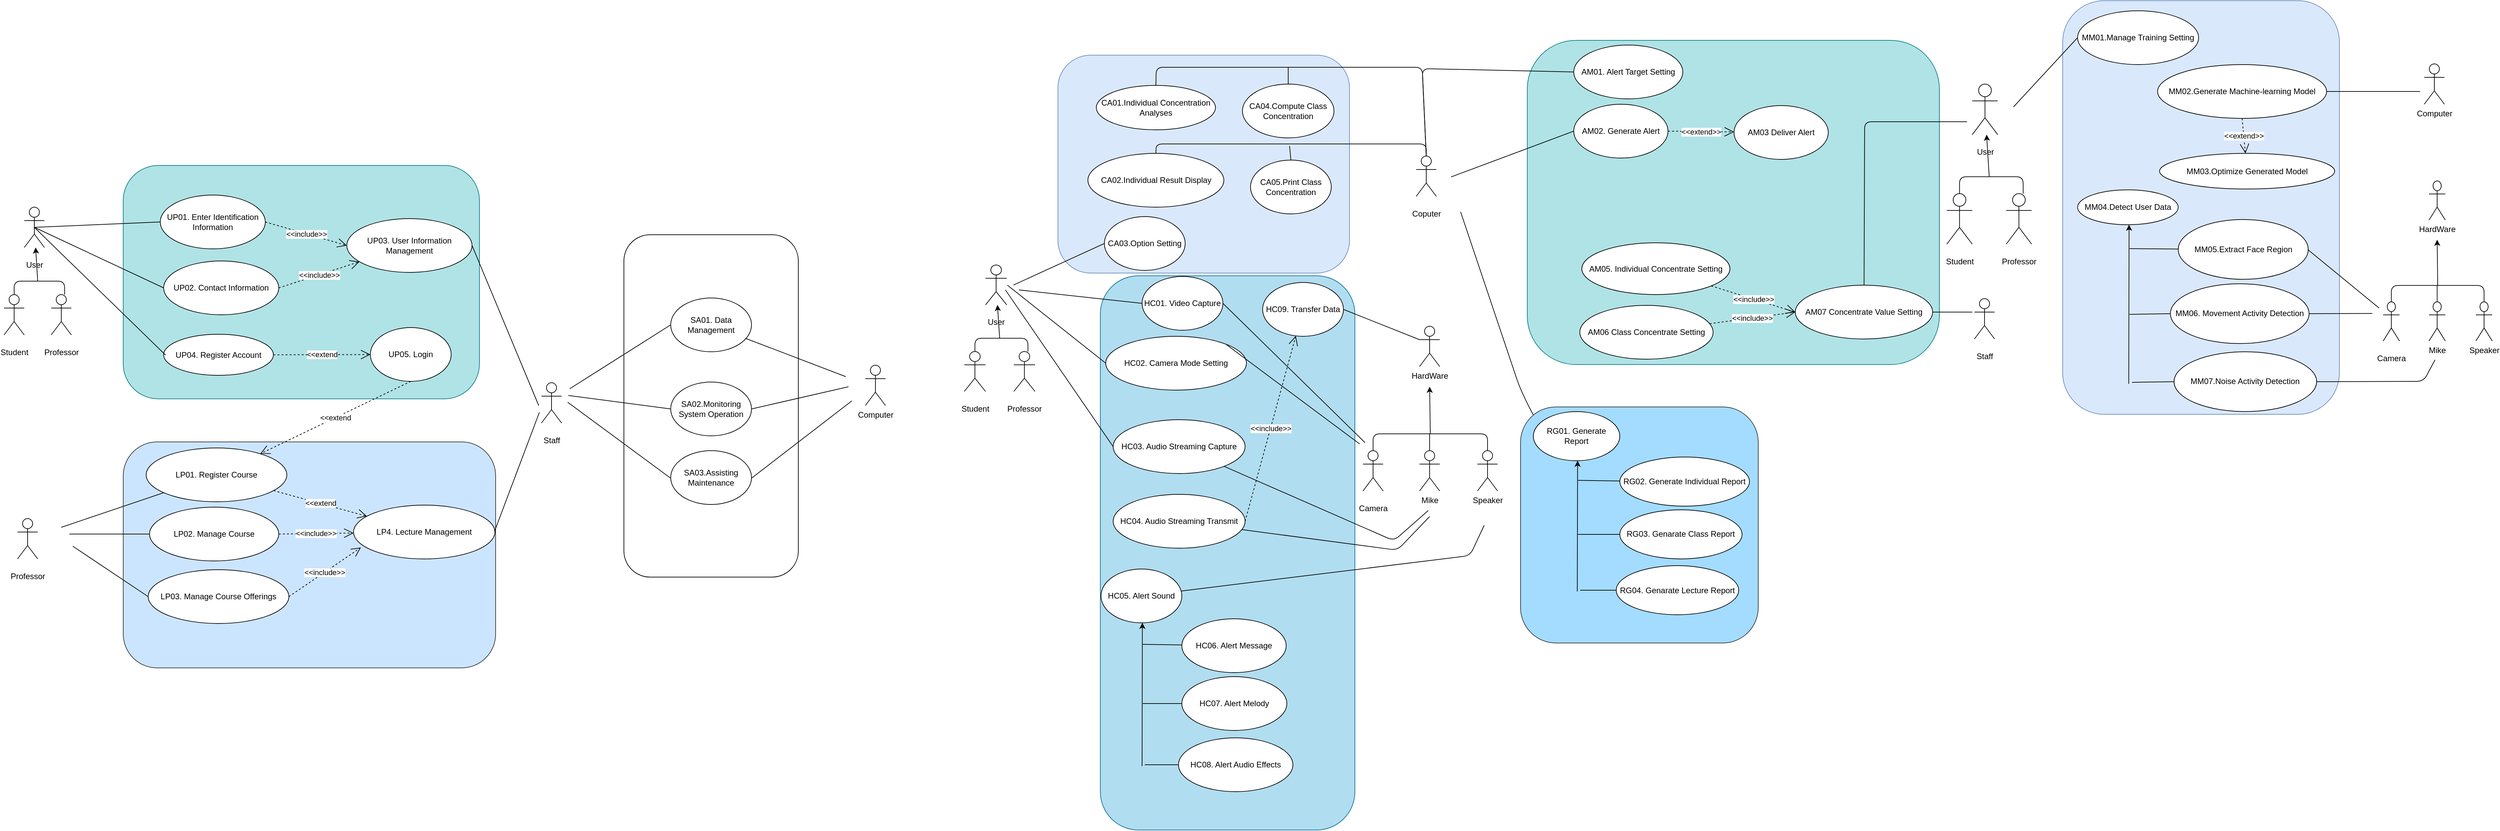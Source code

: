 <mxfile version="13.7.3" type="github">
  <diagram name="Page-1" id="2uesMoYBQppb85EzikAu">
    <mxGraphModel grid="0" background="none" shadow="0" math="0" pageHeight="1169" pageWidth="827" pageScale="1" page="0" fold="1" arrows="1" connect="1" tooltips="1" guides="1" gridSize="10" dy="1508" dx="2862">
      <root>
        <mxCell id="0" />
        <mxCell id="1" parent="0" />
        <mxCell value="" id="w20aldvowWxWnugQQkji-21" parent="1" vertex="1" style="rounded=1;whiteSpace=wrap;html=1;">
          <mxGeometry as="geometry" height="509" width="259" y="285" x="272.5" />
        </mxCell>
        <mxCell value="" id="01HrcIv9IHzVNZrcpmlx-238" parent="1" vertex="1" style="rounded=1;whiteSpace=wrap;html=1;fillColor=#cce5ff;strokeColor=#36393d;">
          <mxGeometry as="geometry" height="336" width="553" y="593" x="-471" />
        </mxCell>
        <mxCell value="" id="01HrcIv9IHzVNZrcpmlx-237" parent="1" vertex="1" style="rounded=1;whiteSpace=wrap;html=1;fillColor=#b0e3e6;strokeColor=#0e8088;">
          <mxGeometry as="geometry" height="347" width="529" y="182" x="-471" />
        </mxCell>
        <mxCell value="" id="01HrcIv9IHzVNZrcpmlx-190" parent="1" vertex="1" style="rounded=1;whiteSpace=wrap;html=1;fillColor=#b0e3e6;strokeColor=#0e8088;">
          <mxGeometry as="geometry" height="482" width="612" y="-4" x="1614" />
        </mxCell>
        <mxCell value="" id="01HrcIv9IHzVNZrcpmlx-131" parent="1" vertex="1" style="rounded=1;whiteSpace=wrap;html=1;fillColor=#b1ddf0;strokeColor=#10739e;">
          <mxGeometry as="geometry" height="824" width="378" y="346" x="980" />
        </mxCell>
        <mxCell value="" id="01HrcIv9IHzVNZrcpmlx-130" parent="1" vertex="1" style="rounded=1;whiteSpace=wrap;html=1;fillColor=#dae8fc;strokeColor=#6c8ebf;">
          <mxGeometry as="geometry" height="324" width="433" y="18" x="917" />
        </mxCell>
        <mxCell value="" id="01HrcIv9IHzVNZrcpmlx-50" parent="1" vertex="1" style="group" connectable="0">
          <mxGeometry as="geometry" height="190" width="100" y="244" x="-648" />
        </mxCell>
        <mxCell value="&lt;p&gt;Student&lt;/p&gt;" id="01HrcIv9IHzVNZrcpmlx-3" parent="01HrcIv9IHzVNZrcpmlx-50" vertex="1" style="shape=umlActor;verticalLabelPosition=bottom;verticalAlign=top;html=1;outlineConnect=0;">
          <mxGeometry as="geometry" height="60" width="30" y="130" />
        </mxCell>
        <mxCell value="&lt;p&gt;Professor&lt;/p&gt;&lt;p&gt;&lt;br&gt;&lt;/p&gt;" id="01HrcIv9IHzVNZrcpmlx-4" parent="01HrcIv9IHzVNZrcpmlx-50" vertex="1" style="shape=umlActor;verticalLabelPosition=bottom;verticalAlign=top;html=1;outlineConnect=0;">
          <mxGeometry as="geometry" height="60" width="30" y="130" x="70" />
        </mxCell>
        <mxCell value="&lt;p&gt;User&lt;br&gt;&lt;/p&gt;" id="01HrcIv9IHzVNZrcpmlx-43" parent="01HrcIv9IHzVNZrcpmlx-50" vertex="1" style="shape=umlActor;verticalLabelPosition=bottom;verticalAlign=top;html=1;outlineConnect=0;">
          <mxGeometry as="geometry" height="60" width="30" x="30" />
        </mxCell>
        <mxCell value="" id="01HrcIv9IHzVNZrcpmlx-44" parent="01HrcIv9IHzVNZrcpmlx-50" style="endArrow=none;html=1;exitX=0.5;exitY=0;exitDx=0;exitDy=0;exitPerimeter=0;" edge="1" source="01HrcIv9IHzVNZrcpmlx-3">
          <mxGeometry as="geometry" height="50" width="50" relative="1">
            <mxPoint as="sourcePoint" y="190" x="340" />
            <mxPoint as="targetPoint" y="130" x="90" />
            <Array as="points">
              <mxPoint y="110" x="15" />
              <mxPoint y="110" x="90" />
            </Array>
          </mxGeometry>
        </mxCell>
        <mxCell value="" id="01HrcIv9IHzVNZrcpmlx-45" parent="01HrcIv9IHzVNZrcpmlx-50" style="endArrow=classic;html=1;" edge="1" target="01HrcIv9IHzVNZrcpmlx-43">
          <mxGeometry as="geometry" height="50" width="50" relative="1">
            <mxPoint as="sourcePoint" y="110" x="50" />
            <mxPoint as="targetPoint" y="70" x="60" />
          </mxGeometry>
        </mxCell>
        <mxCell value="UP01. Enter Identification Information" id="01HrcIv9IHzVNZrcpmlx-52" parent="1" vertex="1" style="ellipse;whiteSpace=wrap;html=1;">
          <mxGeometry as="geometry" height="80" width="156" y="226" x="-416" />
        </mxCell>
        <mxCell value="" id="01HrcIv9IHzVNZrcpmlx-53" parent="1" style="endArrow=none;html=1;entryX=0;entryY=0.5;entryDx=0;entryDy=0;exitX=0.5;exitY=0.5;exitDx=0;exitDy=0;exitPerimeter=0;" edge="1" source="01HrcIv9IHzVNZrcpmlx-43" target="01HrcIv9IHzVNZrcpmlx-52">
          <mxGeometry as="geometry" height="50" width="50" relative="1">
            <mxPoint as="sourcePoint" y="274" x="-597" />
            <mxPoint as="targetPoint" y="437" x="-217" />
          </mxGeometry>
        </mxCell>
        <mxCell value="UP02. Contact Information" id="01HrcIv9IHzVNZrcpmlx-54" parent="1" vertex="1" style="ellipse;whiteSpace=wrap;html=1;">
          <mxGeometry as="geometry" height="80" width="171" y="324" x="-411" />
        </mxCell>
        <mxCell value="UP04. Register Account" id="01HrcIv9IHzVNZrcpmlx-55" parent="1" vertex="1" style="ellipse;whiteSpace=wrap;html=1;">
          <mxGeometry as="geometry" height="61" width="163" y="433" x="-411" />
        </mxCell>
        <mxCell value="UP03. User Information Management" id="01HrcIv9IHzVNZrcpmlx-56" parent="1" vertex="1" style="ellipse;whiteSpace=wrap;html=1;">
          <mxGeometry as="geometry" height="80" width="186" y="261" x="-139" />
        </mxCell>
        <mxCell value="&amp;lt;&amp;lt;include&amp;gt;&amp;gt;" id="01HrcIv9IHzVNZrcpmlx-58" parent="1" style="endArrow=open;endSize=12;dashed=1;html=1;entryX=0;entryY=0.5;entryDx=0;entryDy=0;exitX=1;exitY=0.5;exitDx=0;exitDy=0;" edge="1" source="01HrcIv9IHzVNZrcpmlx-52" target="01HrcIv9IHzVNZrcpmlx-56">
          <mxGeometry as="geometry" width="160" relative="1">
            <mxPoint as="sourcePoint" y="289" x="-255" />
            <mxPoint as="targetPoint" y="402" x="-208" />
          </mxGeometry>
        </mxCell>
        <mxCell value="&amp;lt;&amp;lt;include&amp;gt;&amp;gt;" id="01HrcIv9IHzVNZrcpmlx-60" parent="1" style="endArrow=open;endSize=12;dashed=1;html=1;exitX=1;exitY=0.5;exitDx=0;exitDy=0;" edge="1" source="01HrcIv9IHzVNZrcpmlx-54" target="01HrcIv9IHzVNZrcpmlx-56">
          <mxGeometry as="geometry" width="160" relative="1">
            <mxPoint as="sourcePoint" y="309" x="-235" />
            <mxPoint as="targetPoint" y="381" x="-162" />
          </mxGeometry>
        </mxCell>
        <mxCell value="" id="01HrcIv9IHzVNZrcpmlx-61" parent="1" style="endArrow=none;html=1;entryX=0;entryY=0.5;entryDx=0;entryDy=0;exitX=0.5;exitY=0.5;exitDx=0;exitDy=0;exitPerimeter=0;" edge="1" source="01HrcIv9IHzVNZrcpmlx-43" target="01HrcIv9IHzVNZrcpmlx-54">
          <mxGeometry as="geometry" height="50" width="50" relative="1">
            <mxPoint as="sourcePoint" y="295" x="-556" />
            <mxPoint as="targetPoint" y="276" x="-406" />
          </mxGeometry>
        </mxCell>
        <mxCell value="" id="01HrcIv9IHzVNZrcpmlx-62" parent="1" style="endArrow=none;html=1;" edge="1">
          <mxGeometry as="geometry" height="50" width="50" relative="1">
            <mxPoint as="sourcePoint" y="274" x="-603" />
            <mxPoint as="targetPoint" y="464" x="-408" />
          </mxGeometry>
        </mxCell>
        <mxCell value="LP01. Register Course" id="01HrcIv9IHzVNZrcpmlx-63" parent="1" vertex="1" style="ellipse;whiteSpace=wrap;html=1;">
          <mxGeometry as="geometry" height="80" width="209" y="602" x="-437" />
        </mxCell>
        <mxCell value="" id="01HrcIv9IHzVNZrcpmlx-64" parent="1" style="endArrow=none;html=1;" edge="1" target="01HrcIv9IHzVNZrcpmlx-63">
          <mxGeometry as="geometry" height="50" width="50" relative="1">
            <mxPoint as="sourcePoint" y="720" x="-563" />
            <mxPoint as="targetPoint" y="437" x="-217" />
          </mxGeometry>
        </mxCell>
        <mxCell value="LP02. Manage Course" id="01HrcIv9IHzVNZrcpmlx-65" parent="1" vertex="1" style="ellipse;whiteSpace=wrap;html=1;">
          <mxGeometry as="geometry" height="80" width="192" y="690" x="-432" />
        </mxCell>
        <mxCell value="LP03. Manage Course Offerings" id="01HrcIv9IHzVNZrcpmlx-66" parent="1" vertex="1" style="ellipse;whiteSpace=wrap;html=1;">
          <mxGeometry as="geometry" height="80" width="209" y="783" x="-434" />
        </mxCell>
        <mxCell value="LP4. Lecture Management" id="01HrcIv9IHzVNZrcpmlx-67" parent="1" vertex="1" style="ellipse;whiteSpace=wrap;html=1;">
          <mxGeometry as="geometry" height="80" width="210" y="687" x="-129" />
        </mxCell>
        <mxCell value="&amp;lt;&amp;lt;include&amp;gt;&amp;gt;" id="01HrcIv9IHzVNZrcpmlx-70" parent="1" style="endArrow=open;endSize=12;dashed=1;html=1;exitX=1;exitY=0.5;exitDx=0;exitDy=0;" edge="1" source="01HrcIv9IHzVNZrcpmlx-65" target="01HrcIv9IHzVNZrcpmlx-67">
          <mxGeometry as="geometry" width="160" relative="1">
            <mxPoint as="sourcePoint" y="652" x="-218" />
            <mxPoint as="targetPoint" y="701.559" x="-132.614" />
          </mxGeometry>
        </mxCell>
        <mxCell value="&amp;lt;&amp;lt;include&amp;gt;&amp;gt;" id="01HrcIv9IHzVNZrcpmlx-71" parent="1" style="endArrow=open;endSize=12;dashed=1;html=1;exitX=1;exitY=0.5;exitDx=0;exitDy=0;entryX=0.052;entryY=0.788;entryDx=0;entryDy=0;entryPerimeter=0;" edge="1" source="01HrcIv9IHzVNZrcpmlx-66" target="01HrcIv9IHzVNZrcpmlx-67">
          <mxGeometry as="geometry" width="160" relative="1">
            <mxPoint as="sourcePoint" y="740" x="-230" />
            <mxPoint as="targetPoint" y="738.375" x="-179.626" />
          </mxGeometry>
        </mxCell>
        <mxCell value="" id="01HrcIv9IHzVNZrcpmlx-72" parent="1" style="endArrow=none;html=1;entryX=0;entryY=0.5;entryDx=0;entryDy=0;" edge="1" target="01HrcIv9IHzVNZrcpmlx-65">
          <mxGeometry as="geometry" height="50" width="50" relative="1">
            <mxPoint as="sourcePoint" y="730" x="-551" />
            <mxPoint as="targetPoint" y="614.484" x="-358.755" />
          </mxGeometry>
        </mxCell>
        <mxCell value="" id="01HrcIv9IHzVNZrcpmlx-73" parent="1" style="endArrow=none;html=1;entryX=0;entryY=0.5;entryDx=0;entryDy=0;" edge="1" target="01HrcIv9IHzVNZrcpmlx-66">
          <mxGeometry as="geometry" height="50" width="50" relative="1">
            <mxPoint as="sourcePoint" y="748" x="-546" />
            <mxPoint as="targetPoint" y="740" x="-422" />
          </mxGeometry>
        </mxCell>
        <mxCell value="HC01. Video Capture" id="01HrcIv9IHzVNZrcpmlx-75" parent="1" vertex="1" style="ellipse;whiteSpace=wrap;html=1;">
          <mxGeometry as="geometry" height="80" width="120" y="347" x="1042" />
        </mxCell>
        <mxCell value="HC02. Camera Mode Setting" id="01HrcIv9IHzVNZrcpmlx-76" parent="1" vertex="1" style="ellipse;whiteSpace=wrap;html=1;">
          <mxGeometry as="geometry" height="80" width="209" y="436" x="988" />
        </mxCell>
        <mxCell value="" id="01HrcIv9IHzVNZrcpmlx-77" parent="1" style="endArrow=none;html=1;exitX=1;exitY=0.5;exitDx=0;exitDy=0;" edge="1" source="01HrcIv9IHzVNZrcpmlx-75">
          <mxGeometry as="geometry" height="50" width="50" relative="1">
            <mxPoint as="sourcePoint" y="543" x="767" />
            <mxPoint as="targetPoint" y="594" x="1373" />
          </mxGeometry>
        </mxCell>
        <mxCell value="" id="01HrcIv9IHzVNZrcpmlx-78" parent="1" style="endArrow=none;html=1;exitX=0;exitY=0.5;exitDx=0;exitDy=0;" edge="1" source="01HrcIv9IHzVNZrcpmlx-76">
          <mxGeometry as="geometry" height="50" width="50" relative="1">
            <mxPoint as="sourcePoint" y="632.85" x="1347" />
            <mxPoint as="targetPoint" y="360" x="842" />
          </mxGeometry>
        </mxCell>
        <mxCell value="HC03. Audio Streaming Capture" id="01HrcIv9IHzVNZrcpmlx-79" parent="1" vertex="1" style="ellipse;whiteSpace=wrap;html=1;">
          <mxGeometry as="geometry" height="80" width="196" y="560" x="999" />
        </mxCell>
        <mxCell value="HC04. Audio Streaming Transmit" id="01HrcIv9IHzVNZrcpmlx-80" parent="1" vertex="1" style="ellipse;whiteSpace=wrap;html=1;">
          <mxGeometry as="geometry" height="80" width="196" y="671" x="999" />
        </mxCell>
        <mxCell value="" id="01HrcIv9IHzVNZrcpmlx-81" parent="1" style="endArrow=none;html=1;" edge="1" source="01HrcIv9IHzVNZrcpmlx-79">
          <mxGeometry as="geometry" height="50" width="50" relative="1">
            <mxPoint as="sourcePoint" y="543" x="767" />
            <mxPoint as="targetPoint" y="695" x="1467" />
            <Array as="points">
              <mxPoint y="740" x="1416" />
            </Array>
          </mxGeometry>
        </mxCell>
        <mxCell value="" id="01HrcIv9IHzVNZrcpmlx-82" parent="1" style="endArrow=none;html=1;" edge="1" source="01HrcIv9IHzVNZrcpmlx-80">
          <mxGeometry as="geometry" height="50" width="50" relative="1">
            <mxPoint as="sourcePoint" y="543" x="767" />
            <mxPoint as="targetPoint" y="704" x="1469" />
            <Array as="points">
              <mxPoint y="754" x="1421" />
            </Array>
          </mxGeometry>
        </mxCell>
        <mxCell value="" id="01HrcIv9IHzVNZrcpmlx-92" parent="1" vertex="1" style="group" connectable="0">
          <mxGeometry as="geometry" height="331" width="285" y="782" x="981" />
        </mxCell>
        <mxCell value="HC06. Alert Message" id="01HrcIv9IHzVNZrcpmlx-83" parent="01HrcIv9IHzVNZrcpmlx-92" vertex="1" style="ellipse;whiteSpace=wrap;html=1;">
          <mxGeometry as="geometry" height="80" width="155" y="74" x="120" />
        </mxCell>
        <mxCell value="HC07. Alert Melody" id="01HrcIv9IHzVNZrcpmlx-84" parent="01HrcIv9IHzVNZrcpmlx-92" vertex="1" style="ellipse;whiteSpace=wrap;html=1;">
          <mxGeometry as="geometry" height="80" width="156" y="160" x="120" />
        </mxCell>
        <mxCell value="HC08. Alert Audio Effects" id="01HrcIv9IHzVNZrcpmlx-85" parent="01HrcIv9IHzVNZrcpmlx-92" vertex="1" style="ellipse;whiteSpace=wrap;html=1;">
          <mxGeometry as="geometry" height="80" width="170" y="251" x="115" />
        </mxCell>
        <mxCell value="" id="01HrcIv9IHzVNZrcpmlx-91" parent="01HrcIv9IHzVNZrcpmlx-92" vertex="1" style="group" connectable="0">
          <mxGeometry as="geometry" height="293" width="120" />
        </mxCell>
        <mxCell value="HC05. Alert Sound" id="01HrcIv9IHzVNZrcpmlx-86" parent="01HrcIv9IHzVNZrcpmlx-91" vertex="1" style="ellipse;whiteSpace=wrap;html=1;">
          <mxGeometry as="geometry" height="80" width="120" />
        </mxCell>
        <mxCell value="" id="01HrcIv9IHzVNZrcpmlx-87" parent="01HrcIv9IHzVNZrcpmlx-91" style="endArrow=classic;html=1;" edge="1">
          <mxGeometry as="geometry" height="50" width="50" relative="1">
            <mxPoint as="sourcePoint" y="293" x="61" />
            <mxPoint as="targetPoint" y="79.989" x="61.423" />
          </mxGeometry>
        </mxCell>
        <mxCell value="" id="01HrcIv9IHzVNZrcpmlx-88" parent="01HrcIv9IHzVNZrcpmlx-91" style="endArrow=none;html=1;" edge="1" target="01HrcIv9IHzVNZrcpmlx-83">
          <mxGeometry as="geometry" height="50" width="50" relative="1">
            <mxPoint as="sourcePoint" y="112" x="62" />
            <mxPoint as="targetPoint" y="15" x="85" />
          </mxGeometry>
        </mxCell>
        <mxCell value="" id="01HrcIv9IHzVNZrcpmlx-89" parent="01HrcIv9IHzVNZrcpmlx-91" style="endArrow=none;html=1;entryX=0;entryY=0.5;entryDx=0;entryDy=0;" edge="1" target="01HrcIv9IHzVNZrcpmlx-84">
          <mxGeometry as="geometry" height="50" width="50" relative="1">
            <mxPoint as="sourcePoint" y="200" x="62" />
            <mxPoint as="targetPoint" y="122.983" x="130.019" />
          </mxGeometry>
        </mxCell>
        <mxCell value="" id="01HrcIv9IHzVNZrcpmlx-90" parent="01HrcIv9IHzVNZrcpmlx-91" style="endArrow=none;html=1;entryX=0;entryY=0.5;entryDx=0;entryDy=0;" edge="1" target="01HrcIv9IHzVNZrcpmlx-85">
          <mxGeometry as="geometry" height="50" width="50" relative="1">
            <mxPoint as="sourcePoint" y="291" x="65" />
            <mxPoint as="targetPoint" y="210" x="130" />
          </mxGeometry>
        </mxCell>
        <mxCell value="" id="01HrcIv9IHzVNZrcpmlx-93" parent="1" style="endArrow=none;html=1;" edge="1" source="01HrcIv9IHzVNZrcpmlx-86">
          <mxGeometry as="geometry" height="50" width="50" relative="1">
            <mxPoint as="sourcePoint" y="682.973" x="1151.396" />
            <mxPoint as="targetPoint" y="717" x="1550" />
            <Array as="points">
              <mxPoint y="762" x="1529" />
            </Array>
          </mxGeometry>
        </mxCell>
        <mxCell value="" id="01HrcIv9IHzVNZrcpmlx-112" parent="1" vertex="1" style="group" connectable="0">
          <mxGeometry as="geometry" height="188" width="105" y="330" x="778" />
        </mxCell>
        <mxCell value="&lt;p&gt;Student&lt;/p&gt;" id="01HrcIv9IHzVNZrcpmlx-113" parent="01HrcIv9IHzVNZrcpmlx-112" vertex="1" style="shape=umlActor;verticalLabelPosition=bottom;verticalAlign=top;html=1;outlineConnect=0;">
          <mxGeometry as="geometry" height="59.368" width="31.5" y="128.632" />
        </mxCell>
        <mxCell value="&lt;p&gt;Professor&lt;/p&gt;&lt;p&gt;&lt;br&gt;&lt;/p&gt;" id="01HrcIv9IHzVNZrcpmlx-114" parent="01HrcIv9IHzVNZrcpmlx-112" vertex="1" style="shape=umlActor;verticalLabelPosition=bottom;verticalAlign=top;html=1;outlineConnect=0;">
          <mxGeometry as="geometry" height="59.368" width="31.5" y="128.632" x="73.5" />
        </mxCell>
        <mxCell value="&lt;p&gt;User&lt;br&gt;&lt;/p&gt;" id="01HrcIv9IHzVNZrcpmlx-115" parent="01HrcIv9IHzVNZrcpmlx-112" vertex="1" style="shape=umlActor;verticalLabelPosition=bottom;verticalAlign=top;html=1;outlineConnect=0;">
          <mxGeometry as="geometry" height="59.368" width="31.5" x="31.5" />
        </mxCell>
        <mxCell value="" id="01HrcIv9IHzVNZrcpmlx-116" parent="01HrcIv9IHzVNZrcpmlx-112" style="endArrow=none;html=1;exitX=0.5;exitY=0;exitDx=0;exitDy=0;exitPerimeter=0;" edge="1" source="01HrcIv9IHzVNZrcpmlx-113">
          <mxGeometry as="geometry" height="50" width="50" relative="1">
            <mxPoint as="sourcePoint" y="188" x="357.0" />
            <mxPoint as="targetPoint" y="128.632" x="94.5" />
            <Array as="points">
              <mxPoint y="108.842" x="15.75" />
              <mxPoint y="108.842" x="94.5" />
            </Array>
          </mxGeometry>
        </mxCell>
        <mxCell value="" id="01HrcIv9IHzVNZrcpmlx-117" parent="01HrcIv9IHzVNZrcpmlx-112" style="endArrow=classic;html=1;" edge="1" target="01HrcIv9IHzVNZrcpmlx-115">
          <mxGeometry as="geometry" height="50" width="50" relative="1">
            <mxPoint as="sourcePoint" y="108.842" x="52.5" />
            <mxPoint as="targetPoint" y="69.263" x="63" />
          </mxGeometry>
        </mxCell>
        <mxCell value="" id="01HrcIv9IHzVNZrcpmlx-118" parent="1" style="endArrow=none;html=1;exitX=0;exitY=0.5;exitDx=0;exitDy=0;" edge="1" source="01HrcIv9IHzVNZrcpmlx-75">
          <mxGeometry as="geometry" height="50" width="50" relative="1">
            <mxPoint as="sourcePoint" y="486" x="998" />
            <mxPoint as="targetPoint" y="367" x="859" />
          </mxGeometry>
        </mxCell>
        <mxCell value="" id="01HrcIv9IHzVNZrcpmlx-119" parent="1" style="endArrow=none;html=1;exitX=1;exitY=0;exitDx=0;exitDy=0;" edge="1" source="01HrcIv9IHzVNZrcpmlx-76">
          <mxGeometry as="geometry" height="50" width="50" relative="1">
            <mxPoint as="sourcePoint" y="486" x="998" />
            <mxPoint as="targetPoint" y="596" x="1365" />
          </mxGeometry>
        </mxCell>
        <mxCell value="" id="01HrcIv9IHzVNZrcpmlx-120" parent="1" style="endArrow=none;html=1;exitX=0;exitY=0.5;exitDx=0;exitDy=0;" edge="1" source="01HrcIv9IHzVNZrcpmlx-79">
          <mxGeometry as="geometry" height="50" width="50" relative="1">
            <mxPoint as="sourcePoint" y="486" x="998" />
            <mxPoint as="targetPoint" y="367" x="839" />
          </mxGeometry>
        </mxCell>
        <mxCell value="CA01.Individual Concentration Analyses" id="01HrcIv9IHzVNZrcpmlx-122" parent="1" vertex="1" style="ellipse;whiteSpace=wrap;html=1;">
          <mxGeometry as="geometry" height="66" width="177" y="63" x="974" />
        </mxCell>
        <mxCell value="CA02.Individual Result Display" id="01HrcIv9IHzVNZrcpmlx-123" parent="1" vertex="1" style="ellipse;whiteSpace=wrap;html=1;">
          <mxGeometry as="geometry" height="80" width="202" y="164" x="961.5" />
        </mxCell>
        <mxCell value="CA03.Option Setting" id="01HrcIv9IHzVNZrcpmlx-126" parent="1" vertex="1" style="ellipse;whiteSpace=wrap;html=1;">
          <mxGeometry as="geometry" height="80" width="120" y="258" x="986" />
        </mxCell>
        <mxCell value="" id="01HrcIv9IHzVNZrcpmlx-127" parent="1" style="endArrow=none;html=1;exitX=0;exitY=0.5;exitDx=0;exitDy=0;entryX=1;entryY=0.333;entryDx=0;entryDy=0;entryPerimeter=0;" edge="1" source="01HrcIv9IHzVNZrcpmlx-126">
          <mxGeometry as="geometry" height="50" width="50" relative="1">
            <mxPoint as="sourcePoint" y="397" x="1052" />
            <mxPoint as="targetPoint" y="359.789" x="851" />
          </mxGeometry>
        </mxCell>
        <mxCell value="" id="01HrcIv9IHzVNZrcpmlx-128" parent="1" style="endArrow=none;html=1;exitX=0.5;exitY=0;exitDx=0;exitDy=0;entryX=0.5;entryY=0;entryDx=0;entryDy=0;entryPerimeter=0;" edge="1" source="01HrcIv9IHzVNZrcpmlx-122" target="01HrcIv9IHzVNZrcpmlx-277">
          <mxGeometry as="geometry" height="50" width="50" relative="1">
            <mxPoint as="sourcePoint" y="446" x="1173" />
            <mxPoint as="targetPoint" y="396" x="1223" />
            <Array as="points">
              <mxPoint y="36" x="1063" />
              <mxPoint y="36" x="1458" />
            </Array>
          </mxGeometry>
        </mxCell>
        <mxCell value="" id="01HrcIv9IHzVNZrcpmlx-129" parent="1" style="endArrow=none;html=1;exitX=0.5;exitY=0;exitDx=0;exitDy=0;entryX=0.5;entryY=0;entryDx=0;entryDy=0;entryPerimeter=0;" edge="1" source="01HrcIv9IHzVNZrcpmlx-123" target="01HrcIv9IHzVNZrcpmlx-277">
          <mxGeometry as="geometry" height="50" width="50" relative="1">
            <mxPoint as="sourcePoint" y="134" x="1231" />
            <mxPoint as="targetPoint" y="192" x="1416" />
            <Array as="points">
              <mxPoint y="150" x="1063" />
              <mxPoint y="150" x="1464" />
            </Array>
          </mxGeometry>
        </mxCell>
        <mxCell value="CA04.Compute Class Concentration" id="01HrcIv9IHzVNZrcpmlx-132" parent="1" vertex="1" style="ellipse;whiteSpace=wrap;html=1;">
          <mxGeometry as="geometry" height="80" width="136" y="61" x="1191" />
        </mxCell>
        <mxCell value="CA05.Print Class Concentration" id="01HrcIv9IHzVNZrcpmlx-133" parent="1" vertex="1" style="ellipse;whiteSpace=wrap;html=1;">
          <mxGeometry as="geometry" height="80" width="120" y="174" x="1203" />
        </mxCell>
        <mxCell value="" id="01HrcIv9IHzVNZrcpmlx-134" parent="1" style="endArrow=none;html=1;exitX=0.5;exitY=0;exitDx=0;exitDy=0;" edge="1" source="01HrcIv9IHzVNZrcpmlx-133">
          <mxGeometry as="geometry" height="50" width="50" relative="1">
            <mxPoint as="sourcePoint" y="210" x="1206.5" />
            <mxPoint as="targetPoint" y="153" x="1261" />
            <Array as="points" />
          </mxGeometry>
        </mxCell>
        <mxCell value="" id="01HrcIv9IHzVNZrcpmlx-136" parent="1" style="endArrow=none;html=1;" edge="1" source="01HrcIv9IHzVNZrcpmlx-132">
          <mxGeometry as="geometry" height="50" width="50" relative="1">
            <mxPoint as="sourcePoint" y="390" x="1192" />
            <mxPoint as="targetPoint" y="36" x="1259" />
          </mxGeometry>
        </mxCell>
        <mxCell value="" id="01HrcIv9IHzVNZrcpmlx-174" parent="1" style="endArrow=none;html=1;entryX=0.093;entryY=0.37;entryDx=0;entryDy=0;entryPerimeter=0;" edge="1" target="01HrcIv9IHzVNZrcpmlx-166">
          <mxGeometry as="geometry" height="50" width="50" relative="1">
            <mxPoint as="sourcePoint" y="251" x="1515" />
            <mxPoint as="targetPoint" y="245" x="1575" />
            <Array as="points">
              <mxPoint y="510" x="1602" />
              <mxPoint y="540" x="1616" />
            </Array>
          </mxGeometry>
        </mxCell>
        <mxCell value="AM01. Alert Target Setting" id="01HrcIv9IHzVNZrcpmlx-176" parent="1" vertex="1" style="ellipse;whiteSpace=wrap;html=1;fillColor=#FFFFFF;">
          <mxGeometry as="geometry" height="80" width="162" y="3" x="1683" />
        </mxCell>
        <mxCell value="AM05. Individual Concentrate Setting" id="01HrcIv9IHzVNZrcpmlx-177" parent="1" vertex="1" style="ellipse;whiteSpace=wrap;html=1;fillColor=#FFFFFF;">
          <mxGeometry as="geometry" height="77" width="220" y="297" x="1695" />
        </mxCell>
        <mxCell value="AM06 Class Concentrate Setting" id="01HrcIv9IHzVNZrcpmlx-178" parent="1" vertex="1" style="ellipse;whiteSpace=wrap;html=1;fillColor=#FFFFFF;">
          <mxGeometry as="geometry" height="80" width="198" y="390" x="1692" />
        </mxCell>
        <mxCell value="AM07 Concentrate Value Setting" id="01HrcIv9IHzVNZrcpmlx-179" parent="1" vertex="1" style="ellipse;whiteSpace=wrap;html=1;fillColor=#FFFFFF;">
          <mxGeometry as="geometry" height="80" width="204" y="360" x="2012" />
        </mxCell>
        <mxCell value="&amp;lt;&amp;lt;include&amp;gt;&amp;gt;" id="01HrcIv9IHzVNZrcpmlx-180" parent="1" style="endArrow=open;endSize=12;dashed=1;html=1;entryX=0;entryY=0.5;entryDx=0;entryDy=0;" edge="1" source="01HrcIv9IHzVNZrcpmlx-177" target="01HrcIv9IHzVNZrcpmlx-179">
          <mxGeometry as="geometry" width="160" relative="1">
            <mxPoint as="sourcePoint" y="157" x="2423" />
            <mxPoint as="targetPoint" y="192" x="2544" />
          </mxGeometry>
        </mxCell>
        <mxCell value="&amp;lt;&amp;lt;include&amp;gt;&amp;gt;" id="01HrcIv9IHzVNZrcpmlx-181" parent="1" style="endArrow=open;endSize=12;dashed=1;html=1;entryX=0;entryY=0.5;entryDx=0;entryDy=0;" edge="1" source="01HrcIv9IHzVNZrcpmlx-178" target="01HrcIv9IHzVNZrcpmlx-179">
          <mxGeometry as="geometry" width="160" relative="1">
            <mxPoint as="sourcePoint" y="194.131" x="1904.842" />
            <mxPoint as="targetPoint" y="211" x="1965" />
          </mxGeometry>
        </mxCell>
        <mxCell value="AM02. Generate Alert" id="01HrcIv9IHzVNZrcpmlx-182" parent="1" vertex="1" style="ellipse;whiteSpace=wrap;html=1;fillColor=#FFFFFF;">
          <mxGeometry as="geometry" height="80" width="140" y="91" x="1683" />
        </mxCell>
        <mxCell value="AM03 Deliver Alert" id="01HrcIv9IHzVNZrcpmlx-183" parent="1" vertex="1" style="ellipse;whiteSpace=wrap;html=1;fillColor=#FFFFFF;">
          <mxGeometry as="geometry" height="80" width="140" y="93" x="1921" />
        </mxCell>
        <mxCell value="" id="01HrcIv9IHzVNZrcpmlx-184" parent="1" vertex="1" style="group" connectable="0">
          <mxGeometry as="geometry" height="238" width="126" y="61" x="2237" />
        </mxCell>
        <mxCell value="&lt;p&gt;Student&lt;/p&gt;" id="01HrcIv9IHzVNZrcpmlx-185" parent="01HrcIv9IHzVNZrcpmlx-184" vertex="1" style="shape=umlActor;verticalLabelPosition=bottom;verticalAlign=top;html=1;outlineConnect=0;">
          <mxGeometry as="geometry" height="75.158" width="37.8" y="162.842" />
        </mxCell>
        <mxCell value="&lt;p&gt;Professor&lt;/p&gt;&lt;p&gt;&lt;br&gt;&lt;/p&gt;" id="01HrcIv9IHzVNZrcpmlx-186" parent="01HrcIv9IHzVNZrcpmlx-184" vertex="1" style="shape=umlActor;verticalLabelPosition=bottom;verticalAlign=top;html=1;outlineConnect=0;">
          <mxGeometry as="geometry" height="75.158" width="37.8" y="162.842" x="88.2" />
        </mxCell>
        <mxCell value="&lt;p&gt;User&lt;br&gt;&lt;/p&gt;" id="01HrcIv9IHzVNZrcpmlx-187" parent="01HrcIv9IHzVNZrcpmlx-184" vertex="1" style="shape=umlActor;verticalLabelPosition=bottom;verticalAlign=top;html=1;outlineConnect=0;">
          <mxGeometry as="geometry" height="75.158" width="37.8" x="37.8" />
        </mxCell>
        <mxCell value="" id="01HrcIv9IHzVNZrcpmlx-188" parent="01HrcIv9IHzVNZrcpmlx-184" style="endArrow=none;html=1;exitX=0.5;exitY=0;exitDx=0;exitDy=0;exitPerimeter=0;" edge="1" source="01HrcIv9IHzVNZrcpmlx-185">
          <mxGeometry as="geometry" height="50" width="50" relative="1">
            <mxPoint as="sourcePoint" y="238.0" x="428.4" />
            <mxPoint as="targetPoint" y="162.842" x="113.4" />
            <Array as="points">
              <mxPoint y="137.789" x="18.9" />
              <mxPoint y="137.789" x="113.4" />
            </Array>
          </mxGeometry>
        </mxCell>
        <mxCell value="" id="01HrcIv9IHzVNZrcpmlx-189" parent="01HrcIv9IHzVNZrcpmlx-184" style="endArrow=classic;html=1;" edge="1" target="01HrcIv9IHzVNZrcpmlx-187">
          <mxGeometry as="geometry" height="50" width="50" relative="1">
            <mxPoint as="sourcePoint" y="137.789" x="63" />
            <mxPoint as="targetPoint" y="87.684" x="75.6" />
          </mxGeometry>
        </mxCell>
        <mxCell value="" id="01HrcIv9IHzVNZrcpmlx-193" parent="1" style="endArrow=none;html=1;entryX=0;entryY=0.5;entryDx=0;entryDy=0;exitX=0.5;exitY=0;exitDx=0;exitDy=0;exitPerimeter=0;" edge="1" source="01HrcIv9IHzVNZrcpmlx-277" target="01HrcIv9IHzVNZrcpmlx-176">
          <mxGeometry as="geometry" height="50" width="50" relative="1">
            <mxPoint as="sourcePoint" y="153" x="1471" />
            <mxPoint as="targetPoint" y="105" x="2279" />
            <Array as="points">
              <mxPoint y="38" x="1458" />
            </Array>
          </mxGeometry>
        </mxCell>
        <mxCell value="" id="01HrcIv9IHzVNZrcpmlx-194" parent="1" style="endArrow=none;html=1;" edge="1" source="01HrcIv9IHzVNZrcpmlx-179">
          <mxGeometry as="geometry" height="50" width="50" relative="1">
            <mxPoint as="sourcePoint" y="170" x="2115" />
            <mxPoint as="targetPoint" y="117" x="2267" />
            <Array as="points">
              <mxPoint y="117" x="2115" />
            </Array>
          </mxGeometry>
        </mxCell>
        <mxCell value="" id="01HrcIv9IHzVNZrcpmlx-196" parent="1" vertex="1" style="group" connectable="0">
          <mxGeometry as="geometry" height="520" width="390" y="32" x="2430" />
        </mxCell>
        <mxCell value="" id="01HrcIv9IHzVNZrcpmlx-197" parent="01HrcIv9IHzVNZrcpmlx-196" vertex="1" style="rounded=1;whiteSpace=wrap;html=1;strokeColor=#6c8ebf;fillColor=#dae8fc;">
          <mxGeometry as="geometry" height="615" width="410.96" y="-95" x="-20.96" />
        </mxCell>
        <mxCell value="MM06. Movement Activity Detection" id="01HrcIv9IHzVNZrcpmlx-199" parent="01HrcIv9IHzVNZrcpmlx-196" vertex="1" style="ellipse;whiteSpace=wrap;html=1;">
          <mxGeometry as="geometry" height="88.86" width="206.03" y="325.93" x="139" />
        </mxCell>
        <mxCell value="MM07.Noise Activity Detection" id="01HrcIv9IHzVNZrcpmlx-200" parent="01HrcIv9IHzVNZrcpmlx-196" vertex="1" style="ellipse;whiteSpace=wrap;html=1;">
          <mxGeometry as="geometry" height="88.859" width="211.799" y="427.011" x="144.44" />
        </mxCell>
        <mxCell value="" id="01HrcIv9IHzVNZrcpmlx-201" parent="01HrcIv9IHzVNZrcpmlx-196" vertex="1" style="group" connectable="0">
          <mxGeometry as="geometry" height="402.957" width="381.851" y="149.217" x="1.164" />
        </mxCell>
        <mxCell value="MM04.Detect User Data" id="01HrcIv9IHzVNZrcpmlx-202" parent="01HrcIv9IHzVNZrcpmlx-201" vertex="1" style="ellipse;whiteSpace=wrap;html=1;">
          <mxGeometry as="geometry" height="51.86" width="149.51" y="37" />
        </mxCell>
        <mxCell value="" id="01HrcIv9IHzVNZrcpmlx-203" parent="01HrcIv9IHzVNZrcpmlx-201" style="endArrow=classic;html=1;" edge="1">
          <mxGeometry as="geometry" height="50" width="50" relative="1">
            <mxPoint as="sourcePoint" y="325.444" x="75.998" />
            <mxPoint as="targetPoint" y="88.846" x="76.525" />
          </mxGeometry>
        </mxCell>
        <mxCell value="" id="01HrcIv9IHzVNZrcpmlx-204" parent="01HrcIv9IHzVNZrcpmlx-201" style="endArrow=none;html=1;" edge="1" target="01HrcIv9IHzVNZrcpmlx-198">
          <mxGeometry as="geometry" height="50" width="50" relative="1">
            <mxPoint as="sourcePoint" y="124.402" x="77.244" />
            <mxPoint as="targetPoint" y="16.661" x="105.899" />
          </mxGeometry>
        </mxCell>
        <mxCell value="" id="01HrcIv9IHzVNZrcpmlx-205" parent="01HrcIv9IHzVNZrcpmlx-201" style="endArrow=none;html=1;entryX=0;entryY=0.5;entryDx=0;entryDy=0;" edge="1" target="01HrcIv9IHzVNZrcpmlx-199">
          <mxGeometry as="geometry" height="50" width="50" relative="1">
            <mxPoint as="sourcePoint" y="222.146" x="77.244" />
            <mxPoint as="targetPoint" y="136.602" x="161.988" />
          </mxGeometry>
        </mxCell>
        <mxCell value="" id="01HrcIv9IHzVNZrcpmlx-206" parent="01HrcIv9IHzVNZrcpmlx-201" style="endArrow=none;html=1;entryX=0;entryY=0.5;entryDx=0;entryDy=0;" edge="1" target="01HrcIv9IHzVNZrcpmlx-200">
          <mxGeometry as="geometry" height="50" width="50" relative="1">
            <mxPoint as="sourcePoint" y="323.223" x="80.982" />
            <mxPoint as="targetPoint" y="233.254" x="161.964" />
          </mxGeometry>
        </mxCell>
        <mxCell value="MM01.Manage Training Setting" id="01HrcIv9IHzVNZrcpmlx-208" parent="01HrcIv9IHzVNZrcpmlx-196" vertex="1" style="ellipse;whiteSpace=wrap;html=1;fillColor=#FFFFFF;">
          <mxGeometry as="geometry" height="80" width="179.84" y="-80" x="1.16" />
        </mxCell>
        <mxCell value="MM02.Generate Machine-learning Model" id="01HrcIv9IHzVNZrcpmlx-209" parent="01HrcIv9IHzVNZrcpmlx-196" vertex="1" style="ellipse;whiteSpace=wrap;html=1;fillColor=#FFFFFF;">
          <mxGeometry as="geometry" height="80" width="251.01" x="120" />
        </mxCell>
        <mxCell value="MM03.Optimize Generated Model" id="01HrcIv9IHzVNZrcpmlx-210" parent="01HrcIv9IHzVNZrcpmlx-196" vertex="1" style="ellipse;whiteSpace=wrap;html=1;fillColor=#FFFFFF;">
          <mxGeometry as="geometry" height="53" width="260.01" y="132" x="123" />
        </mxCell>
        <mxCell value="&amp;lt;&amp;lt;extend&amp;gt;&amp;gt;" id="01HrcIv9IHzVNZrcpmlx-295" parent="01HrcIv9IHzVNZrcpmlx-196" style="endArrow=open;endSize=12;dashed=1;html=1;exitX=0.5;exitY=1;exitDx=0;exitDy=0;" edge="1" source="01HrcIv9IHzVNZrcpmlx-209" target="01HrcIv9IHzVNZrcpmlx-210">
          <mxGeometry as="geometry" width="160" relative="1">
            <mxPoint as="sourcePoint" y="109" x="-597" />
            <mxPoint as="targetPoint" y="110.167" x="-498.985" />
          </mxGeometry>
        </mxCell>
        <mxCell value="MM05.Extract Face Region" id="01HrcIv9IHzVNZrcpmlx-198" parent="01HrcIv9IHzVNZrcpmlx-196" vertex="1" style="ellipse;whiteSpace=wrap;html=1;">
          <mxGeometry as="geometry" height="88.859" width="193.111" y="230.412" x="150.669" />
        </mxCell>
        <mxCell value="" id="01HrcIv9IHzVNZrcpmlx-220" parent="1" vertex="1" style="group" connectable="0">
          <mxGeometry as="geometry" height="238" width="162" y="205" x="2885" />
        </mxCell>
        <mxCell value="Speaker" id="01HrcIv9IHzVNZrcpmlx-221" parent="01HrcIv9IHzVNZrcpmlx-220" vertex="1" style="shape=umlActor;verticalLabelPosition=bottom;verticalAlign=top;html=1;outlineConnect=0;">
          <mxGeometry as="geometry" height="58.286" width="24.3" y="179.714" x="137.7" />
        </mxCell>
        <mxCell value="Mike" id="01HrcIv9IHzVNZrcpmlx-222" parent="01HrcIv9IHzVNZrcpmlx-220" vertex="1" style="shape=umlActor;verticalLabelPosition=bottom;verticalAlign=top;html=1;outlineConnect=0;">
          <mxGeometry as="geometry" height="58.286" width="24.3" y="179.714" x="68.04" />
        </mxCell>
        <mxCell value="&lt;p&gt;Camera&lt;/p&gt;" id="01HrcIv9IHzVNZrcpmlx-223" parent="01HrcIv9IHzVNZrcpmlx-220" vertex="1" style="shape=umlActor;verticalLabelPosition=bottom;verticalAlign=top;html=1;outlineConnect=0;">
          <mxGeometry as="geometry" height="58.286" width="24.3" y="179.714" />
        </mxCell>
        <mxCell value="HardWare" id="01HrcIv9IHzVNZrcpmlx-224" parent="01HrcIv9IHzVNZrcpmlx-220" vertex="1" style="shape=umlActor;verticalLabelPosition=bottom;verticalAlign=top;html=1;outlineConnect=0;">
          <mxGeometry as="geometry" height="58.286" width="24.3" x="68.04" />
        </mxCell>
        <mxCell value="" id="01HrcIv9IHzVNZrcpmlx-225" parent="01HrcIv9IHzVNZrcpmlx-220" style="endArrow=none;html=1;exitX=0.5;exitY=0;exitDx=0;exitDy=0;exitPerimeter=0;" edge="1" source="01HrcIv9IHzVNZrcpmlx-222">
          <mxGeometry as="geometry" height="50" width="50" relative="1">
            <mxPoint as="sourcePoint" y="-38.857" x="48.6" />
            <mxPoint as="targetPoint" y="155.429" x="80.19" />
          </mxGeometry>
        </mxCell>
        <mxCell value="" id="01HrcIv9IHzVNZrcpmlx-226" parent="01HrcIv9IHzVNZrcpmlx-220" style="endArrow=none;html=1;exitX=0.5;exitY=0;exitDx=0;exitDy=0;exitPerimeter=0;entryX=0.5;entryY=0;entryDx=0;entryDy=0;entryPerimeter=0;" edge="1" source="01HrcIv9IHzVNZrcpmlx-223" target="01HrcIv9IHzVNZrcpmlx-221">
          <mxGeometry as="geometry" height="50" width="50" relative="1">
            <mxPoint as="sourcePoint" y="-38.857" x="48.6" />
            <mxPoint as="targetPoint" y="-87.429" x="89.1" />
            <Array as="points">
              <mxPoint y="155.429" x="12.15" />
              <mxPoint y="155.429" x="149.85" />
            </Array>
          </mxGeometry>
        </mxCell>
        <mxCell value="" id="01HrcIv9IHzVNZrcpmlx-227" parent="01HrcIv9IHzVNZrcpmlx-220" style="endArrow=classic;html=1;" edge="1">
          <mxGeometry as="geometry" height="50" width="50" relative="1">
            <mxPoint as="sourcePoint" y="155.429" x="81" />
            <mxPoint as="targetPoint" y="87.429" x="80.19" />
          </mxGeometry>
        </mxCell>
        <mxCell value="" id="01HrcIv9IHzVNZrcpmlx-228" parent="1" style="endArrow=none;html=1;entryX=0;entryY=0.5;entryDx=0;entryDy=0;" edge="1" target="01HrcIv9IHzVNZrcpmlx-208">
          <mxGeometry as="geometry" height="50" width="50" relative="1">
            <mxPoint as="sourcePoint" y="95" x="2336" />
            <mxPoint as="targetPoint" y="232" x="2630" />
          </mxGeometry>
        </mxCell>
        <mxCell value="" id="01HrcIv9IHzVNZrcpmlx-229" parent="1" style="endArrow=none;html=1;exitX=1;exitY=0.5;exitDx=0;exitDy=0;" edge="1" source="01HrcIv9IHzVNZrcpmlx-209">
          <mxGeometry as="geometry" height="50" width="50" relative="1">
            <mxPoint as="sourcePoint" y="105" x="2346" />
            <mxPoint as="targetPoint" y="72" x="2940" />
          </mxGeometry>
        </mxCell>
        <mxCell value="" id="01HrcIv9IHzVNZrcpmlx-232" parent="1" style="endArrow=none;html=1;" edge="1">
          <mxGeometry as="geometry" height="50" width="50" relative="1">
            <mxPoint as="sourcePoint" y="307" x="2773" />
            <mxPoint as="targetPoint" y="394" x="2879" />
          </mxGeometry>
        </mxCell>
        <mxCell value="" id="01HrcIv9IHzVNZrcpmlx-233" parent="1" style="endArrow=none;html=1;exitX=1;exitY=0.5;exitDx=0;exitDy=0;" edge="1" source="01HrcIv9IHzVNZrcpmlx-199">
          <mxGeometry as="geometry" height="50" width="50" relative="1">
            <mxPoint as="sourcePoint" y="317.019" x="2777.021" />
            <mxPoint as="targetPoint" y="402" x="2869" />
          </mxGeometry>
        </mxCell>
        <mxCell value="" id="01HrcIv9IHzVNZrcpmlx-234" parent="1" style="endArrow=none;html=1;exitX=1;exitY=0.5;exitDx=0;exitDy=0;" edge="1" source="01HrcIv9IHzVNZrcpmlx-200">
          <mxGeometry as="geometry" height="50" width="50" relative="1">
            <mxPoint as="sourcePoint" y="412.364" x="2785.026" />
            <mxPoint as="targetPoint" y="471" x="2962" />
            <Array as="points">
              <mxPoint y="503" x="2945" />
            </Array>
          </mxGeometry>
        </mxCell>
        <mxCell value="&lt;p&gt;Professor&lt;/p&gt;&lt;p&gt;&lt;br&gt;&lt;/p&gt;" id="01HrcIv9IHzVNZrcpmlx-235" parent="1" vertex="1" style="shape=umlActor;verticalLabelPosition=bottom;verticalAlign=top;html=1;outlineConnect=0;">
          <mxGeometry as="geometry" height="60" width="30" y="707" x="-628" />
        </mxCell>
        <mxCell value="&lt;p&gt;Staff&lt;/p&gt;" id="01HrcIv9IHzVNZrcpmlx-239" parent="1" vertex="1" style="shape=umlActor;verticalLabelPosition=bottom;verticalAlign=top;html=1;outlineConnect=0;">
          <mxGeometry as="geometry" height="60" width="30" y="380" x="2278" />
        </mxCell>
        <mxCell value="" id="01HrcIv9IHzVNZrcpmlx-240" parent="1" style="endArrow=none;html=1;exitX=1;exitY=0.5;exitDx=0;exitDy=0;" edge="1" source="01HrcIv9IHzVNZrcpmlx-179">
          <mxGeometry as="geometry" height="50" width="50" relative="1">
            <mxPoint as="sourcePoint" y="463" x="2098" />
            <mxPoint as="targetPoint" y="400" x="2275" />
            <Array as="points">
              <mxPoint y="400" x="2268" />
            </Array>
          </mxGeometry>
        </mxCell>
        <mxCell value="&lt;p&gt;Staff&lt;/p&gt;" id="01HrcIv9IHzVNZrcpmlx-241" parent="1" vertex="1" style="shape=umlActor;verticalLabelPosition=bottom;verticalAlign=top;html=1;outlineConnect=0;">
          <mxGeometry as="geometry" height="60" width="30" y="505" x="150" />
        </mxCell>
        <mxCell value="" id="01HrcIv9IHzVNZrcpmlx-242" parent="1" style="endArrow=none;html=1;exitX=1;exitY=0.5;exitDx=0;exitDy=0;" edge="1" source="01HrcIv9IHzVNZrcpmlx-56">
          <mxGeometry as="geometry" height="50" width="50" relative="1">
            <mxPoint as="sourcePoint" y="576" x="-167" />
            <mxPoint as="targetPoint" y="539" x="146" />
          </mxGeometry>
        </mxCell>
        <mxCell value="" id="01HrcIv9IHzVNZrcpmlx-243" parent="1" style="endArrow=none;html=1;exitX=0.997;exitY=0.396;exitDx=0;exitDy=0;exitPerimeter=0;" edge="1" source="01HrcIv9IHzVNZrcpmlx-238">
          <mxGeometry as="geometry" height="50" width="50" relative="1">
            <mxPoint as="sourcePoint" y="311" x="57" />
            <mxPoint as="targetPoint" y="549" x="147" />
          </mxGeometry>
        </mxCell>
        <mxCell value="Speaker" id="01HrcIv9IHzVNZrcpmlx-7" parent="1" vertex="1" style="shape=umlActor;verticalLabelPosition=bottom;verticalAlign=top;html=1;outlineConnect=0;">
          <mxGeometry as="geometry" height="60" width="30" y="606" x="1540" />
        </mxCell>
        <mxCell value="Mike" id="01HrcIv9IHzVNZrcpmlx-8" parent="1" vertex="1" style="shape=umlActor;verticalLabelPosition=bottom;verticalAlign=top;html=1;outlineConnect=0;">
          <mxGeometry as="geometry" height="60" width="30" y="606" x="1454" />
        </mxCell>
        <mxCell value="HardWare" id="01HrcIv9IHzVNZrcpmlx-13" parent="1" vertex="1" style="shape=umlActor;verticalLabelPosition=bottom;verticalAlign=top;html=1;outlineConnect=0;">
          <mxGeometry as="geometry" height="60" width="30" y="421" x="1454" />
        </mxCell>
        <mxCell value="" id="01HrcIv9IHzVNZrcpmlx-31" parent="1" style="endArrow=none;html=1;exitX=0.5;exitY=0;exitDx=0;exitDy=0;exitPerimeter=0;" edge="1" source="01HrcIv9IHzVNZrcpmlx-8">
          <mxGeometry as="geometry" height="50" width="50" relative="1">
            <mxPoint as="sourcePoint" y="381" x="1430" />
            <mxPoint as="targetPoint" y="581" x="1469" />
          </mxGeometry>
        </mxCell>
        <mxCell value="" id="01HrcIv9IHzVNZrcpmlx-33" parent="1" style="endArrow=none;html=1;exitX=0.5;exitY=0;exitDx=0;exitDy=0;exitPerimeter=0;entryX=0.5;entryY=0;entryDx=0;entryDy=0;entryPerimeter=0;" edge="1" source="01HrcIv9IHzVNZrcpmlx-9" target="01HrcIv9IHzVNZrcpmlx-7">
          <mxGeometry as="geometry" height="50" width="50" relative="1">
            <mxPoint as="sourcePoint" y="381" x="1430" />
            <mxPoint as="targetPoint" y="331" x="1480" />
            <Array as="points">
              <mxPoint y="581" x="1385" />
              <mxPoint y="581" x="1555" />
            </Array>
          </mxGeometry>
        </mxCell>
        <mxCell value="" id="01HrcIv9IHzVNZrcpmlx-37" parent="1" style="endArrow=classic;html=1;" edge="1">
          <mxGeometry as="geometry" height="50" width="50" relative="1">
            <mxPoint as="sourcePoint" y="581" x="1470" />
            <mxPoint as="targetPoint" y="511" x="1469" />
          </mxGeometry>
        </mxCell>
        <mxCell value="&lt;p&gt;Camera&lt;/p&gt;" id="01HrcIv9IHzVNZrcpmlx-9" parent="1" vertex="1" style="shape=umlActor;verticalLabelPosition=bottom;verticalAlign=top;html=1;outlineConnect=0;">
          <mxGeometry as="geometry" height="60" width="30" y="606" x="1370" />
        </mxCell>
        <mxCell value="&lt;p&gt;Coputer&lt;br&gt;&lt;/p&gt;" id="01HrcIv9IHzVNZrcpmlx-277" parent="1" vertex="1" style="shape=umlActor;verticalLabelPosition=bottom;verticalAlign=top;html=1;outlineConnect=0;fillColor=#FFFFFF;">
          <mxGeometry as="geometry" height="60" width="30" y="168" x="1449" />
        </mxCell>
        <mxCell value="HC09. Transfer Data" id="01HrcIv9IHzVNZrcpmlx-280" parent="1" vertex="1" style="ellipse;whiteSpace=wrap;html=1;">
          <mxGeometry as="geometry" height="80" width="120" y="356" x="1221" />
        </mxCell>
        <mxCell value="" id="01HrcIv9IHzVNZrcpmlx-281" parent="1" style="endArrow=none;html=1;exitX=1;exitY=0.5;exitDx=0;exitDy=0;entryX=0;entryY=0.333;entryDx=0;entryDy=0;entryPerimeter=0;" edge="1" source="01HrcIv9IHzVNZrcpmlx-280" target="01HrcIv9IHzVNZrcpmlx-13">
          <mxGeometry as="geometry" height="50" width="50" relative="1">
            <mxPoint as="sourcePoint" y="666" x="1641" />
            <mxPoint as="targetPoint" y="616" x="1691" />
          </mxGeometry>
        </mxCell>
        <mxCell value="&amp;lt;&amp;lt;include&amp;gt;&amp;gt;" id="01HrcIv9IHzVNZrcpmlx-282" parent="1" style="endArrow=open;endSize=12;dashed=1;html=1;exitX=1;exitY=0.5;exitDx=0;exitDy=0;" edge="1" source="01HrcIv9IHzVNZrcpmlx-80" target="01HrcIv9IHzVNZrcpmlx-280">
          <mxGeometry as="geometry" width="160" relative="1">
            <mxPoint as="sourcePoint" y="321" x="230" />
            <mxPoint as="targetPoint" y="282.103" x="349.779" />
          </mxGeometry>
        </mxCell>
        <mxCell value="Computer" id="01HrcIv9IHzVNZrcpmlx-283" parent="1" vertex="1" style="shape=umlActor;verticalLabelPosition=bottom;verticalAlign=top;html=1;outlineConnect=0;fillColor=#FFFFFF;">
          <mxGeometry as="geometry" height="60" width="30" y="31" x="2946" />
        </mxCell>
        <mxCell value="" id="01HrcIv9IHzVNZrcpmlx-173" parent="1" vertex="1" style="rounded=1;whiteSpace=wrap;html=1;strokeColor=#36393d;fillColor=#A3DCFF;">
          <mxGeometry as="geometry" height="351" width="353" y="541" x="1604" />
        </mxCell>
        <mxCell value="RG02. Generate Individual Report" id="01HrcIv9IHzVNZrcpmlx-162" parent="1" vertex="1" style="ellipse;whiteSpace=wrap;html=1;">
          <mxGeometry as="geometry" height="72.99" width="192.58" y="615.52" x="1751.42" />
        </mxCell>
        <mxCell value="RG03. Genarate&amp;nbsp;Class Report" id="01HrcIv9IHzVNZrcpmlx-163" parent="1" vertex="1" style="ellipse;whiteSpace=wrap;html=1;">
          <mxGeometry as="geometry" height="72.99" width="181.58" y="693.98" x="1751.42" />
        </mxCell>
        <mxCell value="RG04. Genarate Lecture Report" id="01HrcIv9IHzVNZrcpmlx-164" parent="1" vertex="1" style="ellipse;whiteSpace=wrap;html=1;">
          <mxGeometry as="geometry" height="72.991" width="181.93" y="777.009" x="1746.07" />
        </mxCell>
        <mxCell value="" id="01HrcIv9IHzVNZrcpmlx-165" parent="1" vertex="1" style="group" connectable="0">
          <mxGeometry as="geometry" height="331" width="328" y="548" x="1623" />
        </mxCell>
        <mxCell value="RG01. Generate Report" id="01HrcIv9IHzVNZrcpmlx-166" parent="01HrcIv9IHzVNZrcpmlx-165" vertex="1" style="ellipse;whiteSpace=wrap;html=1;">
          <mxGeometry as="geometry" height="72.991" width="128.421" />
        </mxCell>
        <mxCell value="" id="01HrcIv9IHzVNZrcpmlx-167" parent="01HrcIv9IHzVNZrcpmlx-165" style="endArrow=classic;html=1;" edge="1">
          <mxGeometry as="geometry" height="50" width="50" relative="1">
            <mxPoint as="sourcePoint" y="267.329" x="65.281" />
            <mxPoint as="targetPoint" y="72.981" x="65.733" />
          </mxGeometry>
        </mxCell>
        <mxCell value="" id="01HrcIv9IHzVNZrcpmlx-168" parent="01HrcIv9IHzVNZrcpmlx-165" style="endArrow=none;html=1;" edge="1" target="01HrcIv9IHzVNZrcpmlx-162">
          <mxGeometry as="geometry" height="50" width="50" relative="1">
            <mxPoint as="sourcePoint" y="102.187" x="66.351" />
            <mxPoint as="targetPoint" y="13.686" x="90.965" />
          </mxGeometry>
        </mxCell>
        <mxCell value="" id="01HrcIv9IHzVNZrcpmlx-169" parent="01HrcIv9IHzVNZrcpmlx-165" style="endArrow=none;html=1;entryX=0;entryY=0.5;entryDx=0;entryDy=0;" edge="1" target="01HrcIv9IHzVNZrcpmlx-163">
          <mxGeometry as="geometry" height="50" width="50" relative="1">
            <mxPoint as="sourcePoint" y="182.477" x="66.351" />
            <mxPoint as="targetPoint" y="112.208" x="139.144" />
          </mxGeometry>
        </mxCell>
        <mxCell value="" id="01HrcIv9IHzVNZrcpmlx-170" parent="01HrcIv9IHzVNZrcpmlx-165" style="endArrow=none;html=1;entryX=0;entryY=0.5;entryDx=0;entryDy=0;" edge="1" target="01HrcIv9IHzVNZrcpmlx-164">
          <mxGeometry as="geometry" height="50" width="50" relative="1">
            <mxPoint as="sourcePoint" y="265.505" x="69.561" />
            <mxPoint as="targetPoint" y="191.601" x="139.123" />
          </mxGeometry>
        </mxCell>
        <mxCell value="" id="01HrcIv9IHzVNZrcpmlx-285" parent="1" style="endArrow=none;html=1;entryX=0;entryY=0.5;entryDx=0;entryDy=0;" edge="1" target="01HrcIv9IHzVNZrcpmlx-182">
          <mxGeometry as="geometry" height="50" width="50" relative="1">
            <mxPoint as="sourcePoint" y="199" x="1501" />
            <mxPoint as="targetPoint" y="414" x="2353" />
          </mxGeometry>
        </mxCell>
        <mxCell value="&amp;lt;&amp;lt;extend&amp;gt;&amp;gt;" id="01HrcIv9IHzVNZrcpmlx-288" parent="1" style="endArrow=open;endSize=12;dashed=1;html=1;exitX=1;exitY=0.5;exitDx=0;exitDy=0;" edge="1" source="01HrcIv9IHzVNZrcpmlx-182" target="01HrcIv9IHzVNZrcpmlx-183">
          <mxGeometry as="geometry" width="160" relative="1">
            <mxPoint as="sourcePoint" y="53" x="1813" />
            <mxPoint as="targetPoint" y="116" x="1905" />
          </mxGeometry>
        </mxCell>
        <mxCell value="&amp;lt;&amp;lt;extend" id="01HrcIv9IHzVNZrcpmlx-290" parent="1" style="endArrow=open;endSize=12;dashed=1;html=1;exitX=1;exitY=0.5;exitDx=0;exitDy=0;" edge="1" source="01HrcIv9IHzVNZrcpmlx-55" target="01HrcIv9IHzVNZrcpmlx-291">
          <mxGeometry as="geometry" width="160" relative="1">
            <mxPoint as="sourcePoint" y="374" x="-230" />
            <mxPoint as="targetPoint" y="335.103" x="-110.221" />
          </mxGeometry>
        </mxCell>
        <mxCell value="&lt;p&gt;UP05. Login&lt;/p&gt;" id="01HrcIv9IHzVNZrcpmlx-291" parent="1" vertex="1" style="ellipse;whiteSpace=wrap;html=1;fillColor=#FFFFFF;">
          <mxGeometry as="geometry" height="80" width="120" y="423" x="-104" />
        </mxCell>
        <mxCell value="&amp;lt;&amp;lt;extend" id="01HrcIv9IHzVNZrcpmlx-292" parent="1" style="endArrow=open;endSize=12;dashed=1;html=1;" edge="1" source="01HrcIv9IHzVNZrcpmlx-63" target="01HrcIv9IHzVNZrcpmlx-67">
          <mxGeometry as="geometry" width="160" relative="1">
            <mxPoint as="sourcePoint" y="473.5" x="-238" />
            <mxPoint as="targetPoint" y="473" x="-94" />
          </mxGeometry>
        </mxCell>
        <mxCell value="&amp;lt;&amp;lt;extend" id="01HrcIv9IHzVNZrcpmlx-293" parent="1" style="endArrow=open;endSize=12;dashed=1;html=1;exitX=0.5;exitY=1;exitDx=0;exitDy=0;" edge="1" source="01HrcIv9IHzVNZrcpmlx-291" target="01HrcIv9IHzVNZrcpmlx-63">
          <mxGeometry as="geometry" width="160" relative="1">
            <mxPoint as="sourcePoint" y="473.5" x="-238" />
            <mxPoint as="targetPoint" y="473" x="-94" />
          </mxGeometry>
        </mxCell>
        <mxCell value="SA01. Data Management" id="w20aldvowWxWnugQQkji-1" parent="1" vertex="1" style="ellipse;whiteSpace=wrap;html=1;">
          <mxGeometry as="geometry" height="80" width="120" y="379" x="342" />
        </mxCell>
        <mxCell value="&lt;p&gt;SA02.Monitoring System Operation&lt;/p&gt;" id="w20aldvowWxWnugQQkji-12" parent="1" vertex="1" style="ellipse;whiteSpace=wrap;html=1;fillColor=#FFFFFF;">
          <mxGeometry as="geometry" height="80" width="120" y="504" x="342" />
        </mxCell>
        <mxCell value="SA03.Assisting Maintenance" id="w20aldvowWxWnugQQkji-13" parent="1" vertex="1" style="ellipse;whiteSpace=wrap;html=1;fillColor=#FFFFFF;">
          <mxGeometry as="geometry" height="80" width="120" y="606.03" x="342" />
        </mxCell>
        <mxCell value="" id="w20aldvowWxWnugQQkji-14" parent="1" style="endArrow=none;html=1;entryX=0;entryY=0.5;entryDx=0;entryDy=0;" edge="1" target="w20aldvowWxWnugQQkji-1">
          <mxGeometry as="geometry" height="50" width="50" relative="1">
            <mxPoint as="sourcePoint" y="514.0" x="192" />
            <mxPoint as="targetPoint" y="439.0" x="333" />
          </mxGeometry>
        </mxCell>
        <mxCell value="" id="w20aldvowWxWnugQQkji-15" parent="1" style="endArrow=none;html=1;entryX=0;entryY=0.5;entryDx=0;entryDy=0;" edge="1" target="w20aldvowWxWnugQQkji-12">
          <mxGeometry as="geometry" height="50" width="50" relative="1">
            <mxPoint as="sourcePoint" y="524.0" x="190" />
            <mxPoint as="targetPoint" y="449" x="343" />
          </mxGeometry>
        </mxCell>
        <mxCell value="" id="w20aldvowWxWnugQQkji-16" parent="1" style="endArrow=none;html=1;entryX=0;entryY=0.5;entryDx=0;entryDy=0;" edge="1">
          <mxGeometry as="geometry" height="50" width="50" relative="1">
            <mxPoint as="sourcePoint" y="534.0" x="189" />
            <mxPoint as="targetPoint" y="647.0" x="342" />
          </mxGeometry>
        </mxCell>
        <mxCell value="" id="w20aldvowWxWnugQQkji-17" parent="1" style="endArrow=none;html=1;exitX=1;exitY=0.5;exitDx=0;exitDy=0;" edge="1">
          <mxGeometry as="geometry" height="50" width="50" relative="1">
            <mxPoint as="sourcePoint" y="439.0" x="453" />
            <mxPoint as="targetPoint" y="496.0" x="602" />
          </mxGeometry>
        </mxCell>
        <mxCell value="" id="w20aldvowWxWnugQQkji-18" parent="1" style="endArrow=none;html=1;exitX=1;exitY=0.5;exitDx=0;exitDy=0;" edge="1" source="w20aldvowWxWnugQQkji-12">
          <mxGeometry as="geometry" height="50" width="50" relative="1">
            <mxPoint as="sourcePoint" y="449" x="463" />
            <mxPoint as="targetPoint" y="511.0" x="606" />
          </mxGeometry>
        </mxCell>
        <mxCell value="" id="w20aldvowWxWnugQQkji-19" parent="1" style="endArrow=none;html=1;exitX=1;exitY=0.5;exitDx=0;exitDy=0;" edge="1">
          <mxGeometry as="geometry" height="50" width="50" relative="1">
            <mxPoint as="sourcePoint" y="647.0" x="462" />
            <mxPoint as="targetPoint" y="532.0" x="611" />
          </mxGeometry>
        </mxCell>
        <mxCell value="Computer" id="w20aldvowWxWnugQQkji-20" parent="1" vertex="1" style="shape=umlActor;verticalLabelPosition=bottom;verticalAlign=top;html=1;outlineConnect=0;fillColor=#FFFFFF;">
          <mxGeometry as="geometry" height="60" width="30" y="479" x="631" />
        </mxCell>
      </root>
    </mxGraphModel>
  </diagram>
</mxfile>
